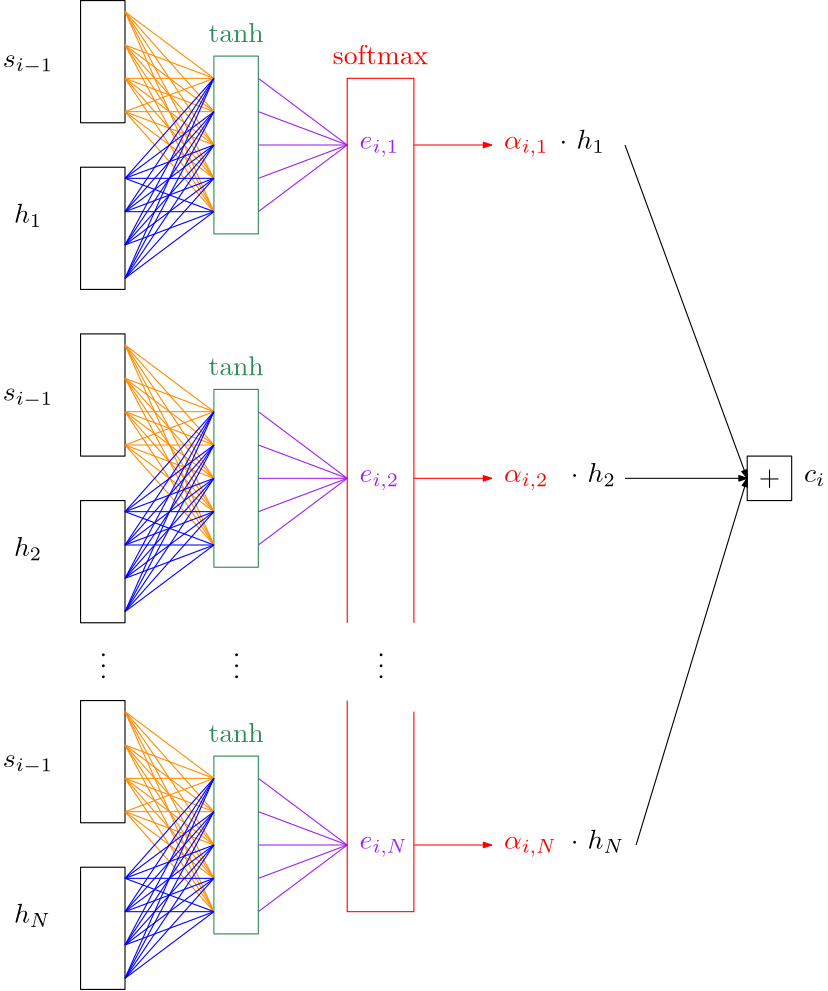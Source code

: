 <?xml version="1.0"?>
<!DOCTYPE ipe SYSTEM "ipe.dtd">
<ipe version="70206" creator="Ipe 7.2.9">
<info created="D:20210505164803" modified="D:20210505170338"/>
<ipestyle name="basic">
<symbol name="arrow/arc(spx)">
<path stroke="sym-stroke" fill="sym-stroke" pen="sym-pen">
0 0 m
-1 0.333 l
-1 -0.333 l
h
</path>
</symbol>
<symbol name="arrow/farc(spx)">
<path stroke="sym-stroke" fill="white" pen="sym-pen">
0 0 m
-1 0.333 l
-1 -0.333 l
h
</path>
</symbol>
<symbol name="arrow/ptarc(spx)">
<path stroke="sym-stroke" fill="sym-stroke" pen="sym-pen">
0 0 m
-1 0.333 l
-0.8 0 l
-1 -0.333 l
h
</path>
</symbol>
<symbol name="arrow/fptarc(spx)">
<path stroke="sym-stroke" fill="white" pen="sym-pen">
0 0 m
-1 0.333 l
-0.8 0 l
-1 -0.333 l
h
</path>
</symbol>
<symbol name="mark/circle(sx)" transformations="translations">
<path fill="sym-stroke">
0.6 0 0 0.6 0 0 e
0.4 0 0 0.4 0 0 e
</path>
</symbol>
<symbol name="mark/disk(sx)" transformations="translations">
<path fill="sym-stroke">
0.6 0 0 0.6 0 0 e
</path>
</symbol>
<symbol name="mark/fdisk(sfx)" transformations="translations">
<group>
<path fill="sym-fill">
0.5 0 0 0.5 0 0 e
</path>
<path fill="sym-stroke" fillrule="eofill">
0.6 0 0 0.6 0 0 e
0.4 0 0 0.4 0 0 e
</path>
</group>
</symbol>
<symbol name="mark/box(sx)" transformations="translations">
<path fill="sym-stroke" fillrule="eofill">
-0.6 -0.6 m
0.6 -0.6 l
0.6 0.6 l
-0.6 0.6 l
h
-0.4 -0.4 m
0.4 -0.4 l
0.4 0.4 l
-0.4 0.4 l
h
</path>
</symbol>
<symbol name="mark/square(sx)" transformations="translations">
<path fill="sym-stroke">
-0.6 -0.6 m
0.6 -0.6 l
0.6 0.6 l
-0.6 0.6 l
h
</path>
</symbol>
<symbol name="mark/fsquare(sfx)" transformations="translations">
<group>
<path fill="sym-fill">
-0.5 -0.5 m
0.5 -0.5 l
0.5 0.5 l
-0.5 0.5 l
h
</path>
<path fill="sym-stroke" fillrule="eofill">
-0.6 -0.6 m
0.6 -0.6 l
0.6 0.6 l
-0.6 0.6 l
h
-0.4 -0.4 m
0.4 -0.4 l
0.4 0.4 l
-0.4 0.4 l
h
</path>
</group>
</symbol>
<symbol name="mark/cross(sx)" transformations="translations">
<group>
<path fill="sym-stroke">
-0.43 -0.57 m
0.57 0.43 l
0.43 0.57 l
-0.57 -0.43 l
h
</path>
<path fill="sym-stroke">
-0.43 0.57 m
0.57 -0.43 l
0.43 -0.57 l
-0.57 0.43 l
h
</path>
</group>
</symbol>
<symbol name="arrow/fnormal(spx)">
<path stroke="sym-stroke" fill="white" pen="sym-pen">
0 0 m
-1 0.333 l
-1 -0.333 l
h
</path>
</symbol>
<symbol name="arrow/pointed(spx)">
<path stroke="sym-stroke" fill="sym-stroke" pen="sym-pen">
0 0 m
-1 0.333 l
-0.8 0 l
-1 -0.333 l
h
</path>
</symbol>
<symbol name="arrow/fpointed(spx)">
<path stroke="sym-stroke" fill="white" pen="sym-pen">
0 0 m
-1 0.333 l
-0.8 0 l
-1 -0.333 l
h
</path>
</symbol>
<symbol name="arrow/linear(spx)">
<path stroke="sym-stroke" pen="sym-pen">
-1 0.333 m
0 0 l
-1 -0.333 l
</path>
</symbol>
<symbol name="arrow/fdouble(spx)">
<path stroke="sym-stroke" fill="white" pen="sym-pen">
0 0 m
-1 0.333 l
-1 -0.333 l
h
-1 0 m
-2 0.333 l
-2 -0.333 l
h
</path>
</symbol>
<symbol name="arrow/double(spx)">
<path stroke="sym-stroke" fill="sym-stroke" pen="sym-pen">
0 0 m
-1 0.333 l
-1 -0.333 l
h
-1 0 m
-2 0.333 l
-2 -0.333 l
h
</path>
</symbol>
<pen name="heavier" value="0.8"/>
<pen name="fat" value="1.2"/>
<pen name="ultrafat" value="2"/>
<symbolsize name="large" value="5"/>
<symbolsize name="small" value="2"/>
<symbolsize name="tiny" value="1.1"/>
<arrowsize name="large" value="10"/>
<arrowsize name="small" value="5"/>
<arrowsize name="tiny" value="3"/>
<color name="red" value="1 0 0"/>
<color name="green" value="0 1 0"/>
<color name="blue" value="0 0 1"/>
<color name="yellow" value="1 1 0"/>
<color name="orange" value="1 0.647 0"/>
<color name="gold" value="1 0.843 0"/>
<color name="purple" value="0.627 0.125 0.941"/>
<color name="gray" value="0.745"/>
<color name="brown" value="0.647 0.165 0.165"/>
<color name="navy" value="0 0 0.502"/>
<color name="pink" value="1 0.753 0.796"/>
<color name="seagreen" value="0.18 0.545 0.341"/>
<color name="turquoise" value="0.251 0.878 0.816"/>
<color name="violet" value="0.933 0.51 0.933"/>
<color name="darkblue" value="0 0 0.545"/>
<color name="darkcyan" value="0 0.545 0.545"/>
<color name="darkgray" value="0.663"/>
<color name="darkgreen" value="0 0.392 0"/>
<color name="darkmagenta" value="0.545 0 0.545"/>
<color name="darkorange" value="1 0.549 0"/>
<color name="darkred" value="0.545 0 0"/>
<color name="lightblue" value="0.678 0.847 0.902"/>
<color name="lightcyan" value="0.878 1 1"/>
<color name="lightgray" value="0.827"/>
<color name="lightgreen" value="0.565 0.933 0.565"/>
<color name="lightyellow" value="1 1 0.878"/>
<dashstyle name="dashed" value="[4] 0"/>
<dashstyle name="dotted" value="[1 3] 0"/>
<dashstyle name="dash dotted" value="[4 2 1 2] 0"/>
<dashstyle name="dash dot dotted" value="[4 2 1 2 1 2] 0"/>
<textsize name="large" value="\large"/>
<textsize name="small" value="\small"/>
<textsize name="tiny" value="\tiny"/>
<textsize name="Large" value="\Large"/>
<textsize name="LARGE" value="\LARGE"/>
<textsize name="huge" value="\huge"/>
<textsize name="Huge" value="\Huge"/>
<textsize name="footnote" value="\footnotesize"/>
<textstyle name="center" begin="\begin{center}" end="\end{center}"/>
<textstyle name="itemize" begin="\begin{itemize}" end="\end{itemize}"/>
<textstyle name="item" begin="\begin{itemize}\item{}" end="\end{itemize}"/>
<gridsize name="4 pts" value="4"/>
<gridsize name="8 pts (~3 mm)" value="8"/>
<gridsize name="16 pts (~6 mm)" value="16"/>
<gridsize name="32 pts (~12 mm)" value="32"/>
<gridsize name="10 pts (~3.5 mm)" value="10"/>
<gridsize name="20 pts (~7 mm)" value="20"/>
<gridsize name="14 pts (~5 mm)" value="14"/>
<gridsize name="28 pts (~10 mm)" value="28"/>
<gridsize name="56 pts (~20 mm)" value="56"/>
<anglesize name="90 deg" value="90"/>
<anglesize name="60 deg" value="60"/>
<anglesize name="45 deg" value="45"/>
<anglesize name="30 deg" value="30"/>
<anglesize name="22.5 deg" value="22.5"/>
<opacity name="10%" value="0.1"/>
<opacity name="30%" value="0.3"/>
<opacity name="50%" value="0.5"/>
<opacity name="75%" value="0.75"/>
<tiling name="falling" angle="-60" step="4" width="1"/>
<tiling name="rising" angle="30" step="4" width="1"/>
</ipestyle>
<page>
<layer name="alpha"/>
<view layers="alpha" active="alpha"/>
<text layer="alpha" matrix="1 0 0 1 8 4" transformations="translations" pos="124 708" stroke="black" type="label" width="18.185" height="4.294" depth="2.32" valign="baseline" style="math">s_{i-1}</text>
<path stroke="black">
160 736 m
160 692 l
176 692 l
176 736 l
h
</path>
<text matrix="1 0 0 1 12 -52" transformations="translations" pos="124 708" stroke="black" type="label" width="10.209" height="6.923" depth="1.49" valign="baseline" style="math">h_1</text>
<path stroke="black">
160 676 m
160 632 l
176 632 l
176 676 l
h
</path>
<path matrix="1 0 0 1 0 -4" stroke="seagreen">
208 720 m
208 656 l
224 656 l
224 720 l
h
</path>
<text matrix="1 0 0 1 -20 -12" transformations="translations" pos="224 740" stroke="seagreen" type="minipage" width="24" height="5.958" depth="0.96" valign="top" style="center">$\tanh$</text>
<path stroke="darkorange">
176 732 m
208 708 l
</path>
<path stroke="darkorange">
176 732 m
208 696 l
</path>
<path stroke="darkorange">
176 732 m
208 684 l
</path>
<path stroke="darkorange">
176 732 m
208 672 l
</path>
<path stroke="darkorange">
176 732 m
208 660 l
</path>
<path stroke="darkorange">
208 708 m
176 720 l
</path>
<path stroke="darkorange">
208 708 m
176 708 l
</path>
<path stroke="darkorange">
208 708 m
176 696 l
</path>
<path stroke="darkorange">
176 720 m
208 696 l
</path>
<path stroke="darkorange">
176 720 m
208 684 l
</path>
<path stroke="darkorange">
176 720 m
208 672 l
</path>
<path stroke="darkorange">
176 720 m
208 660 l
</path>
<path stroke="darkorange">
176 708 m
208 696 l
</path>
<path stroke="darkorange">
176 708 m
208 684 l
</path>
<path stroke="darkorange">
176 708 m
208 672 l
</path>
<path stroke="darkorange">
176 708 m
208 660 l
</path>
<path stroke="darkorange">
176 696 m
208 696 l
</path>
<path stroke="darkorange">
176 696 m
208 684 l
</path>
<path stroke="darkorange">
176 696 m
208 672 l
</path>
<path stroke="darkorange">
176 696 m
208 660 l
</path>
<path matrix="1 0 0 -1 0 1368" stroke="blue">
176 732 m
208 708 l
</path>
<path matrix="1 0 0 -1 0 1368" stroke="blue">
176 732 m
208 696 l
</path>
<path matrix="1 0 0 -1 0 1368" stroke="blue">
176 732 m
208 684 l
</path>
<path matrix="1 0 0 -1 0 1368" stroke="blue">
176 732 m
208 672 l
</path>
<path matrix="1 0 0 -1 0 1368" stroke="blue">
176 732 m
208 660 l
</path>
<path matrix="1 0 0 -1 0 1368" stroke="blue">
208 708 m
176 720 l
</path>
<path matrix="1 0 0 -1 0 1368" stroke="blue">
208 708 m
176 708 l
</path>
<path matrix="1 0 0 -1 0 1368" stroke="blue">
208 708 m
176 696 l
</path>
<path matrix="1 0 0 -1 0 1368" stroke="blue">
176 720 m
208 696 l
</path>
<path matrix="1 0 0 -1 0 1368" stroke="blue">
176 720 m
208 684 l
</path>
<path matrix="1 0 0 -1 0 1368" stroke="blue">
176 720 m
208 672 l
</path>
<path matrix="1 0 0 -1 0 1368" stroke="blue">
176 720 m
208 660 l
</path>
<path matrix="1 0 0 -1 0 1368" stroke="blue">
176 708 m
208 696 l
</path>
<path matrix="1 0 0 -1 0 1368" stroke="blue">
176 708 m
208 684 l
</path>
<path matrix="1 0 0 -1 0 1368" stroke="blue">
176 708 m
208 672 l
</path>
<path matrix="1 0 0 -1 0 1368" stroke="blue">
176 708 m
208 660 l
</path>
<path matrix="1 0 0 -1 0 1368" stroke="blue">
176 696 m
208 696 l
</path>
<path matrix="1 0 0 -1 0 1368" stroke="blue">
176 696 m
208 684 l
</path>
<path matrix="1 0 0 -1 0 1368" stroke="blue">
176 696 m
208 672 l
</path>
<path matrix="1 0 0 -1 0 1368" stroke="blue">
176 696 m
208 660 l
</path>
<path stroke="purple">
224 708 m
256 684 l
</path>
<path stroke="purple">
224 696 m
256 684 l
</path>
<path stroke="purple">
256 684 m
224 684 l
</path>
<path stroke="purple">
224 672 m
256 684 l
</path>
<path stroke="purple">
224 660 m
256 684 l
</path>
<text matrix="1 0 0 1 -7.55907 -1.3228" transformations="translations" pos="268 684" stroke="purple" type="label" width="14.293" height="4.29" depth="2.85" valign="baseline" style="math">e_{i,1}</text>
<text matrix="1 0 0 1 8 -116" transformations="translations" pos="124 708" stroke="black" type="label" width="18.185" height="4.294" depth="2.32" valign="baseline" style="math">s_{i-1}</text>
<path matrix="1 0 0 1 0 -120" stroke="black">
160 736 m
160 692 l
176 692 l
176 736 l
h
</path>
<text matrix="1 0 0 1 12 -172" transformations="translations" pos="124 708" stroke="black" type="label" width="10.209" height="6.923" depth="1.49" valign="baseline" style="math">h_2</text>
<path matrix="1 0 0 1 0 -120" stroke="black">
160 676 m
160 632 l
176 632 l
176 676 l
h
</path>
<path matrix="1 0 0 1 0 -124" stroke="seagreen">
208 720 m
208 656 l
224 656 l
224 720 l
h
</path>
<text matrix="1 0 0 1 -20 -132" transformations="translations" pos="224 740" stroke="seagreen" type="minipage" width="24" height="5.958" depth="0.96" valign="top" style="center">$\tanh$</text>
<path matrix="1 0 0 1 0 -120" stroke="darkorange">
176 732 m
208 708 l
</path>
<path matrix="1 0 0 1 0 -120" stroke="darkorange">
176 732 m
208 696 l
</path>
<path matrix="1 0 0 1 0 -120" stroke="darkorange">
176 732 m
208 684 l
</path>
<path matrix="1 0 0 1 0 -120" stroke="darkorange">
176 732 m
208 672 l
</path>
<path matrix="1 0 0 1 0 -120" stroke="darkorange">
176 732 m
208 660 l
</path>
<path matrix="1 0 0 1 0 -120" stroke="darkorange">
208 708 m
176 720 l
</path>
<path matrix="1 0 0 1 0 -120" stroke="darkorange">
208 708 m
176 708 l
</path>
<path matrix="1 0 0 1 0 -120" stroke="darkorange">
208 708 m
176 696 l
</path>
<path matrix="1 0 0 1 0 -120" stroke="darkorange">
176 720 m
208 696 l
</path>
<path matrix="1 0 0 1 0 -120" stroke="darkorange">
176 720 m
208 684 l
</path>
<path matrix="1 0 0 1 0 -120" stroke="darkorange">
176 720 m
208 672 l
</path>
<path matrix="1 0 0 1 0 -120" stroke="darkorange">
176 720 m
208 660 l
</path>
<path matrix="1 0 0 1 0 -120" stroke="darkorange">
176 708 m
208 696 l
</path>
<path matrix="1 0 0 1 0 -120" stroke="darkorange">
176 708 m
208 684 l
</path>
<path matrix="1 0 0 1 0 -120" stroke="darkorange">
176 708 m
208 672 l
</path>
<path matrix="1 0 0 1 0 -120" stroke="darkorange">
176 708 m
208 660 l
</path>
<path matrix="1 0 0 1 0 -120" stroke="darkorange">
176 696 m
208 696 l
</path>
<path matrix="1 0 0 1 0 -120" stroke="darkorange">
176 696 m
208 684 l
</path>
<path matrix="1 0 0 1 0 -120" stroke="darkorange">
176 696 m
208 672 l
</path>
<path matrix="1 0 0 1 0 -120" stroke="darkorange">
176 696 m
208 660 l
</path>
<path matrix="1 0 0 -1 0 1248" stroke="blue">
176 732 m
208 708 l
</path>
<path matrix="1 0 0 -1 0 1248" stroke="blue">
176 732 m
208 696 l
</path>
<path matrix="1 0 0 -1 0 1248" stroke="blue">
176 732 m
208 684 l
</path>
<path matrix="1 0 0 -1 0 1248" stroke="blue">
176 732 m
208 672 l
</path>
<path matrix="1 0 0 -1 0 1248" stroke="blue">
176 732 m
208 660 l
</path>
<path matrix="1 0 0 -1 0 1248" stroke="blue">
208 708 m
176 720 l
</path>
<path matrix="1 0 0 -1 0 1248" stroke="blue">
208 708 m
176 708 l
</path>
<path matrix="1 0 0 -1 0 1248" stroke="blue">
208 708 m
176 696 l
</path>
<path matrix="1 0 0 -1 0 1248" stroke="blue">
176 720 m
208 696 l
</path>
<path matrix="1 0 0 -1 0 1248" stroke="blue">
176 720 m
208 684 l
</path>
<path matrix="1 0 0 -1 0 1248" stroke="blue">
176 720 m
208 672 l
</path>
<path matrix="1 0 0 -1 0 1248" stroke="blue">
176 720 m
208 660 l
</path>
<path matrix="1 0 0 -1 0 1248" stroke="blue">
176 708 m
208 696 l
</path>
<path matrix="1 0 0 -1 0 1248" stroke="blue">
176 708 m
208 684 l
</path>
<path matrix="1 0 0 -1 0 1248" stroke="blue">
176 708 m
208 672 l
</path>
<path matrix="1 0 0 -1 0 1248" stroke="blue">
176 708 m
208 660 l
</path>
<path matrix="1 0 0 -1 0 1248" stroke="blue">
176 696 m
208 696 l
</path>
<path matrix="1 0 0 -1 0 1248" stroke="blue">
176 696 m
208 684 l
</path>
<path matrix="1 0 0 -1 0 1248" stroke="blue">
176 696 m
208 672 l
</path>
<path matrix="1 0 0 -1 0 1248" stroke="blue">
176 696 m
208 660 l
</path>
<path matrix="1 0 0 1 0 -120" stroke="purple">
224 708 m
256 684 l
</path>
<path matrix="1 0 0 1 0 -120" stroke="purple">
224 696 m
256 684 l
</path>
<path matrix="1 0 0 1 0 -120" stroke="purple">
256 684 m
224 684 l
</path>
<path matrix="1 0 0 1 0 -120" stroke="purple">
224 672 m
256 684 l
</path>
<path matrix="1 0 0 1 0 -120" stroke="purple">
224 660 m
256 684 l
</path>
<text matrix="1 0 0 1 -7.55907 -121.323" transformations="translations" pos="268 684" stroke="purple" type="label" width="14.293" height="4.29" depth="2.85" valign="baseline" style="math">e_{i,2}</text>
<text matrix="1 0 0 1 2.82437 -4" transformations="translations" pos="164 496" stroke="black" type="label" width="2.767" height="14.999" depth="0" valign="baseline" style="math">\vdots</text>
<text matrix="1 0 0 1 50.8244 -4" transformations="translations" pos="164 496" stroke="black" type="label" width="2.767" height="14.999" depth="0" valign="baseline" style="math">\vdots</text>
<text matrix="1 0 0 1 8 -248" transformations="translations" pos="124 708" stroke="black" type="label" width="18.185" height="4.294" depth="2.32" valign="baseline" style="math">s_{i-1}</text>
<path matrix="1 0 0 1 0 -252" stroke="black">
160 736 m
160 692 l
176 692 l
176 736 l
h
</path>
<text matrix="1 0 0 1 12 -304" transformations="translations" pos="124 708" stroke="black" type="label" width="13.296" height="6.923" depth="1.49" valign="baseline" style="math">h_N</text>
<path matrix="1 0 0 1 0 -252" stroke="black">
160 676 m
160 632 l
176 632 l
176 676 l
h
</path>
<path matrix="1 0 0 1 0 -256" stroke="seagreen">
208 720 m
208 656 l
224 656 l
224 720 l
h
</path>
<text matrix="1 0 0 1 -20 -264" transformations="translations" pos="224 740" stroke="seagreen" type="minipage" width="24" height="5.958" depth="0.96" valign="top" style="center">$\tanh$</text>
<path matrix="1 0 0 1 0 -252" stroke="darkorange">
176 732 m
208 708 l
</path>
<path matrix="1 0 0 1 0 -252" stroke="darkorange">
176 732 m
208 696 l
</path>
<path matrix="1 0 0 1 0 -252" stroke="darkorange">
176 732 m
208 684 l
</path>
<path matrix="1 0 0 1 0 -252" stroke="darkorange">
176 732 m
208 672 l
</path>
<path matrix="1 0 0 1 0 -252" stroke="darkorange">
176 732 m
208 660 l
</path>
<path matrix="1 0 0 1 0 -252" stroke="darkorange">
208 708 m
176 720 l
</path>
<path matrix="1 0 0 1 0 -252" stroke="darkorange">
208 708 m
176 708 l
</path>
<path matrix="1 0 0 1 0 -252" stroke="darkorange">
208 708 m
176 696 l
</path>
<path matrix="1 0 0 1 0 -252" stroke="darkorange">
176 720 m
208 696 l
</path>
<path matrix="1 0 0 1 0 -252" stroke="darkorange">
176 720 m
208 684 l
</path>
<path matrix="1 0 0 1 0 -252" stroke="darkorange">
176 720 m
208 672 l
</path>
<path matrix="1 0 0 1 0 -252" stroke="darkorange">
176 720 m
208 660 l
</path>
<path matrix="1 0 0 1 0 -252" stroke="darkorange">
176 708 m
208 696 l
</path>
<path matrix="1 0 0 1 0 -252" stroke="darkorange">
176 708 m
208 684 l
</path>
<path matrix="1 0 0 1 0 -252" stroke="darkorange">
176 708 m
208 672 l
</path>
<path matrix="1 0 0 1 0 -252" stroke="darkorange">
176 708 m
208 660 l
</path>
<path matrix="1 0 0 1 0 -252" stroke="darkorange">
176 696 m
208 696 l
</path>
<path matrix="1 0 0 1 0 -252" stroke="darkorange">
176 696 m
208 684 l
</path>
<path matrix="1 0 0 1 0 -252" stroke="darkorange">
176 696 m
208 672 l
</path>
<path matrix="1 0 0 1 0 -252" stroke="darkorange">
176 696 m
208 660 l
</path>
<path matrix="1 0 0 -1 0 1116" stroke="blue">
176 732 m
208 708 l
</path>
<path matrix="1 0 0 -1 0 1116" stroke="blue">
176 732 m
208 696 l
</path>
<path matrix="1 0 0 -1 0 1116" stroke="blue">
176 732 m
208 684 l
</path>
<path matrix="1 0 0 -1 0 1116" stroke="blue">
176 732 m
208 672 l
</path>
<path matrix="1 0 0 -1 0 1116" stroke="blue">
176 732 m
208 660 l
</path>
<path matrix="1 0 0 -1 0 1116" stroke="blue">
208 708 m
176 720 l
</path>
<path matrix="1 0 0 -1 0 1116" stroke="blue">
208 708 m
176 708 l
</path>
<path matrix="1 0 0 -1 0 1116" stroke="blue">
208 708 m
176 696 l
</path>
<path matrix="1 0 0 -1 0 1116" stroke="blue">
176 720 m
208 696 l
</path>
<path matrix="1 0 0 -1 0 1116" stroke="blue">
176 720 m
208 684 l
</path>
<path matrix="1 0 0 -1 0 1116" stroke="blue">
176 720 m
208 672 l
</path>
<path matrix="1 0 0 -1 0 1116" stroke="blue">
176 720 m
208 660 l
</path>
<path matrix="1 0 0 -1 0 1116" stroke="blue">
176 708 m
208 696 l
</path>
<path matrix="1 0 0 -1 0 1116" stroke="blue">
176 708 m
208 684 l
</path>
<path matrix="1 0 0 -1 0 1116" stroke="blue">
176 708 m
208 672 l
</path>
<path matrix="1 0 0 -1 0 1116" stroke="blue">
176 708 m
208 660 l
</path>
<path matrix="1 0 0 -1 0 1116" stroke="blue">
176 696 m
208 696 l
</path>
<path matrix="1 0 0 -1 0 1116" stroke="blue">
176 696 m
208 684 l
</path>
<path matrix="1 0 0 -1 0 1116" stroke="blue">
176 696 m
208 672 l
</path>
<path matrix="1 0 0 -1 0 1116" stroke="blue">
176 696 m
208 660 l
</path>
<path matrix="1 0 0 1 0 -252" stroke="purple">
224 708 m
256 684 l
</path>
<path matrix="1 0 0 1 0 -252" stroke="purple">
224 696 m
256 684 l
</path>
<path matrix="1 0 0 1 0 -252" stroke="purple">
256 684 m
224 684 l
</path>
<path matrix="1 0 0 1 0 -252" stroke="purple">
224 672 m
256 684 l
</path>
<path matrix="1 0 0 1 0 -252" stroke="purple">
224 660 m
256 684 l
</path>
<text matrix="1 0 0 1 -7.55907 -253.323" transformations="translations" pos="268 684" stroke="purple" type="label" width="17.38" height="4.29" depth="2.85" valign="baseline" style="math">e_{i,N}</text>
<path matrix="1 0 0 1 4 0" stroke="red">
252 512 m
252 708 l
276 708 l
276 512 l
276 512 l
</path>
<path matrix="1 0 0 1 4 0" stroke="red">
252 484 m
252 408 l
276 408 l
276 480 l
</path>
<text matrix="1 0 0 1 102.824 -4" transformations="translations" pos="164 496" stroke="black" type="label" width="2.767" height="14.999" depth="0" valign="baseline" style="math">\vdots</text>
<text matrix="1 0 0 1 24 -20" transformations="translations" pos="224 740" stroke="red" type="minipage" width="40" height="5.958" depth="0.96" valign="top" style="center">$\mathrm{softmax}$</text>
<text matrix="1 0 0 1 44.4409 -1.3228" transformations="translations" pos="268 684" stroke="red" type="label" width="16.027" height="4.29" depth="2.85" valign="baseline" style="math">\alpha_{i,1}</text>
<text matrix="1 0 0 1 44.4409 -121.323" transformations="translations" pos="268 684" stroke="red" type="label" width="16.027" height="4.29" depth="2.85" valign="baseline" style="math">\alpha_{i,2}</text>
<text matrix="1 0 0 1 44.4409 -253.323" transformations="translations" pos="268 684" stroke="red" type="label" width="19.114" height="4.29" depth="2.85" valign="baseline" style="math">\alpha_{i,N}</text>
<path stroke="red" arrow="normal/tiny">
280 684 m
308 684 l
</path>
<path matrix="1 0 0 1 0 -120" stroke="red" arrow="normal/tiny">
280 684 m
308 684 l
</path>
<path matrix="1 0 0 1 0 -252" stroke="red" arrow="normal/tiny">
280 684 m
308 684 l
</path>
<text matrix="1 0 0 1 64.4409 -1.3228" transformations="translations" pos="268 684" stroke="black" type="label" width="16.298" height="6.923" depth="1.49" valign="baseline" style="math">\cdot\,\, h_1</text>
<text matrix="1 0 0 1 68.4409 -121.323" transformations="translations" pos="268 684" stroke="black" type="label" width="16.298" height="6.923" depth="1.49" valign="baseline" style="math">\cdot\,\, h_2</text>
<text matrix="1 0 0 1 68.4409 -253.323" transformations="translations" pos="268 684" stroke="black" type="label" width="19.385" height="6.923" depth="1.49" valign="baseline" style="math">\cdot\,\, h_N</text>
<text matrix="1 0 0 1 152.441 -121.323" transformations="translations" pos="268 684" stroke="black" type="label" width="7.628" height="4.294" depth="1.49" valign="baseline" style="math">c_i</text>
<path stroke="black">
400 572 m
400 556 l
416 556 l
416 572 l
h
</path>
<path stroke="black">
424 564 m
424 564 l
424 564 l
424 564 l
h
</path>
<text matrix="1 0 0 1 136.11 -122.536" transformations="translations" pos="268 684" stroke="black" type="label" width="7.749" height="5.812" depth="0.83" valign="baseline" style="math">+</text>
<path stroke="black" arrow="normal/tiny">
356 684 m
400 564 l
</path>
<path stroke="black" arrow="normal/tiny">
360 432 m
400 564 l
</path>
<path stroke="black" arrow="normal/tiny">
356 564 m
400 564 l
</path>
</page>
</ipe>
